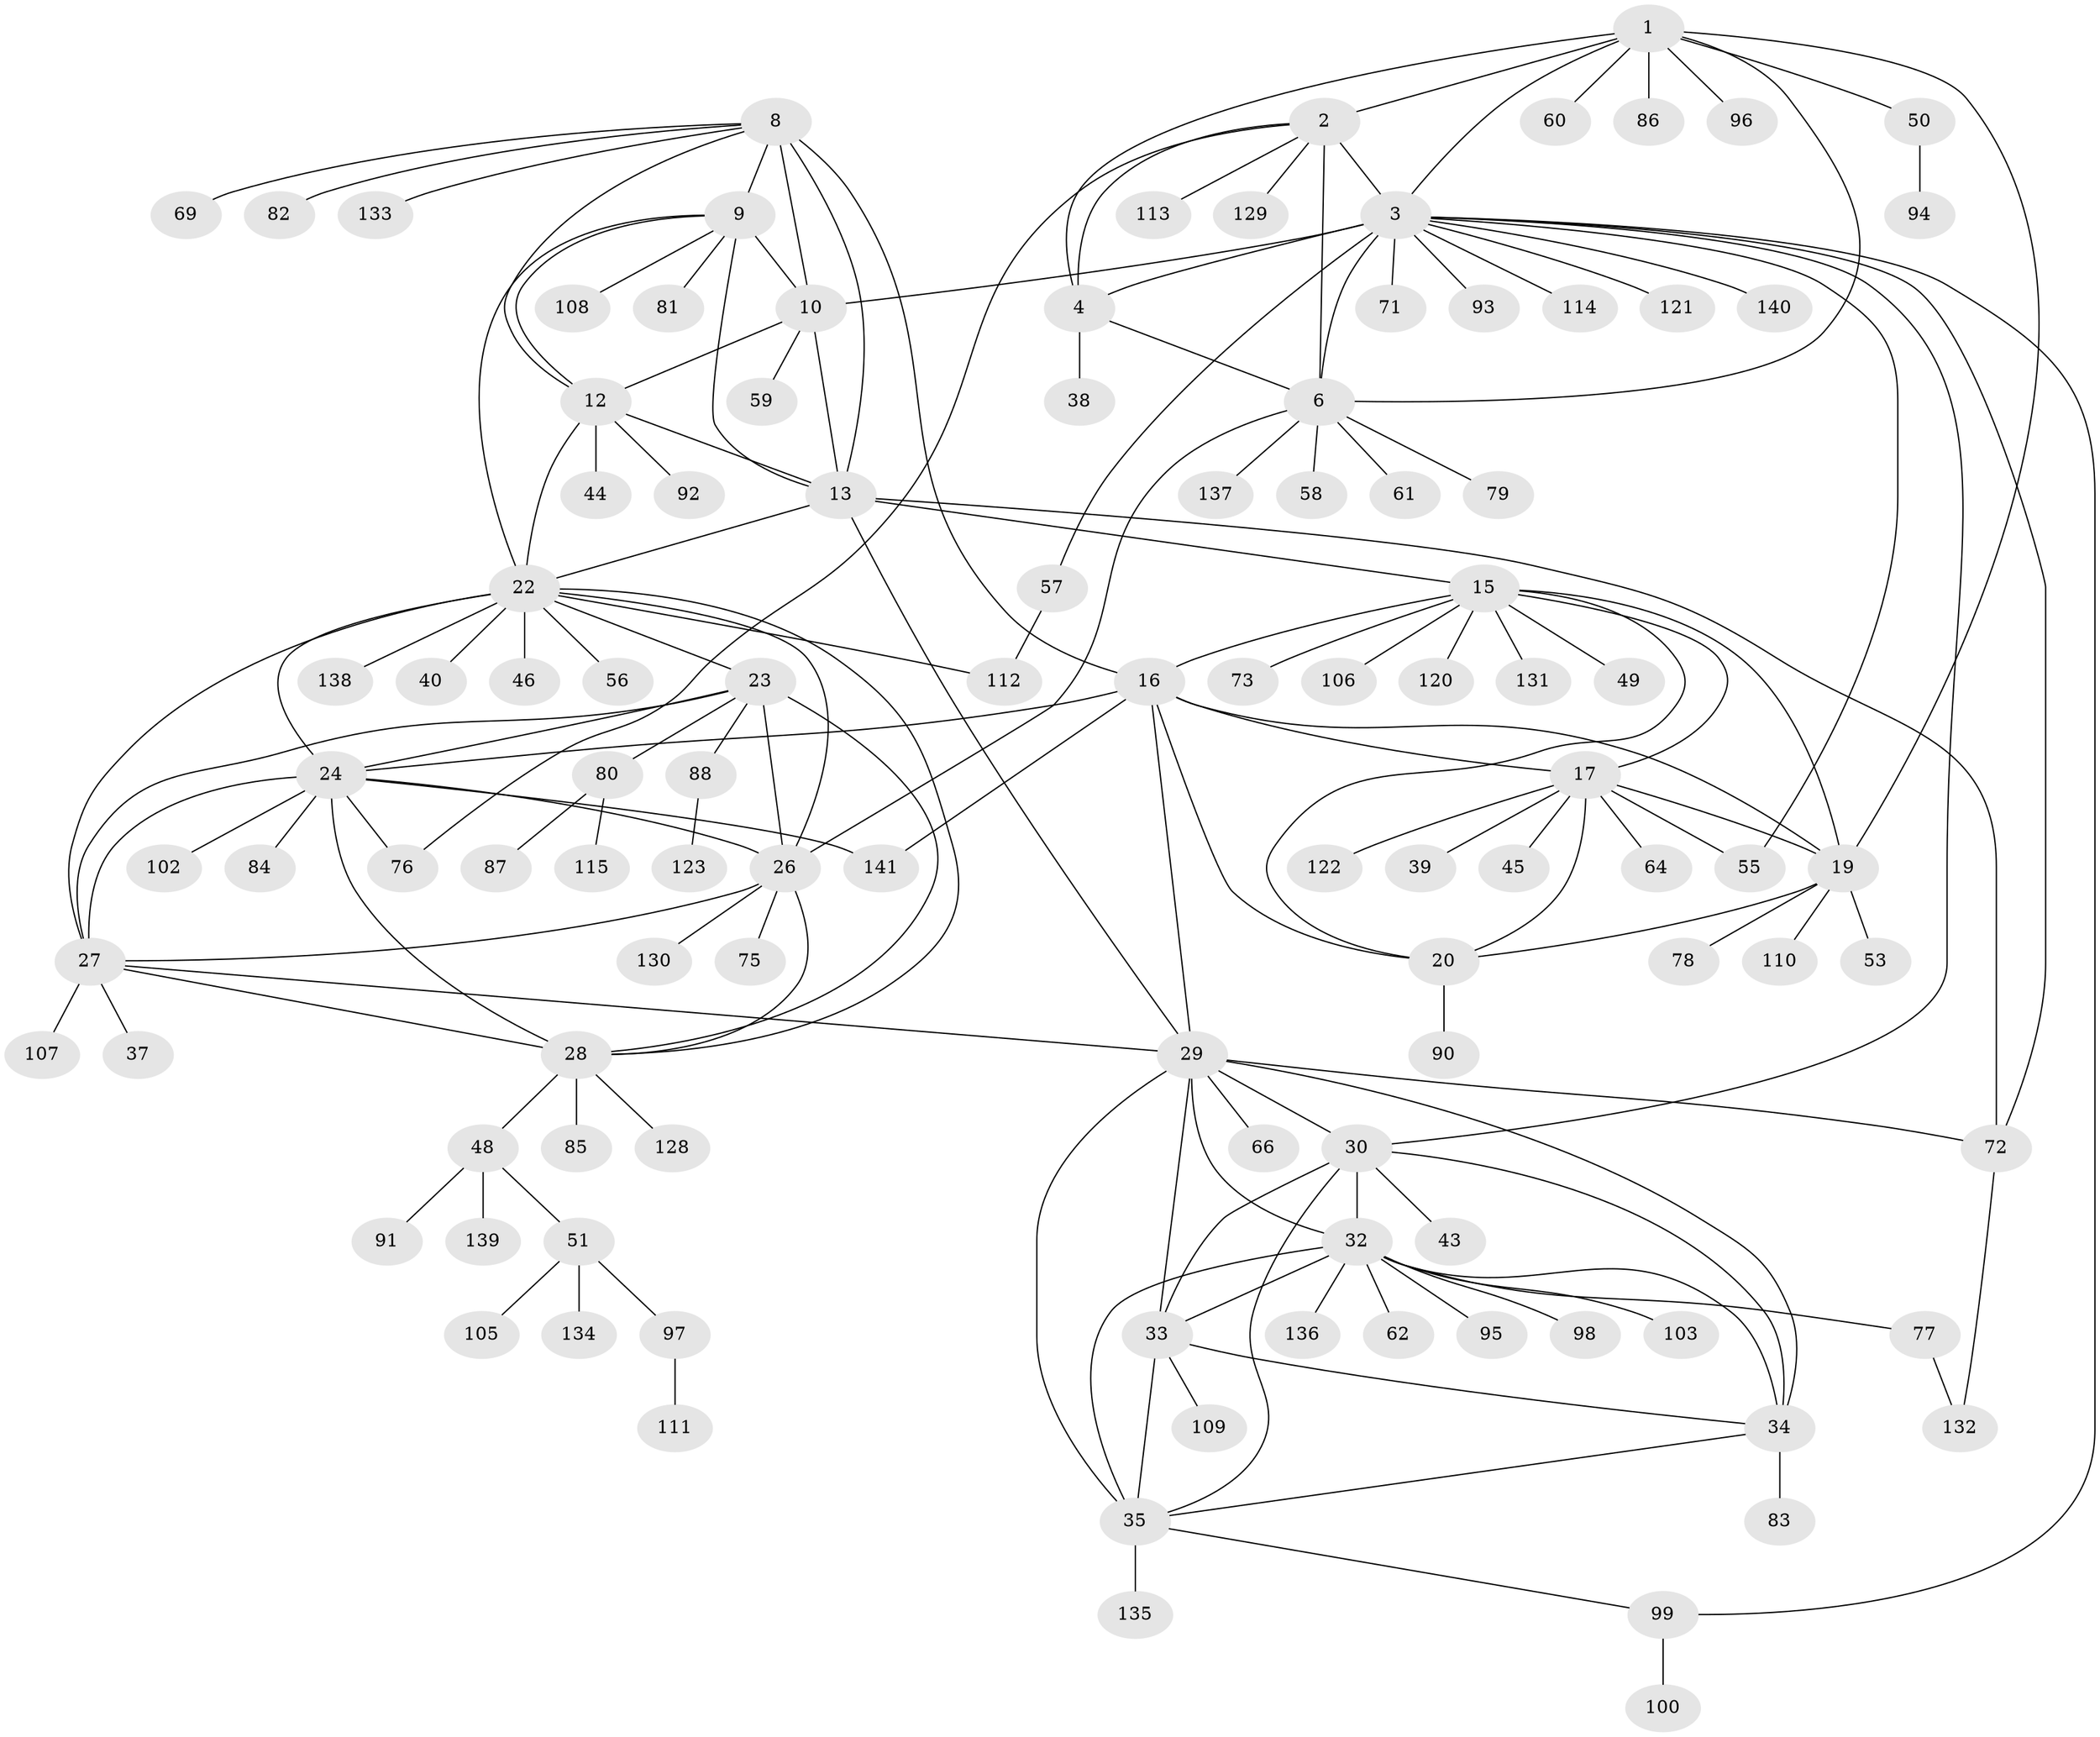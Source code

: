 // original degree distribution, {12: 0.0070921985815602835, 10: 0.04964539007092199, 13: 0.014184397163120567, 8: 0.07092198581560284, 9: 0.04964539007092199, 11: 0.02127659574468085, 6: 0.0070921985815602835, 7: 0.02127659574468085, 14: 0.0070921985815602835, 2: 0.11347517730496454, 1: 0.5886524822695035, 3: 0.028368794326241134, 4: 0.02127659574468085}
// Generated by graph-tools (version 1.1) at 2025/11/02/27/25 16:11:31]
// undirected, 110 vertices, 164 edges
graph export_dot {
graph [start="1"]
  node [color=gray90,style=filled];
  1 [super="+125"];
  2 [super="+116"];
  3 [super="+5"];
  4 [super="+127"];
  6 [super="+7"];
  8 [super="+11"];
  9 [super="+52"];
  10 [super="+14"];
  12 [super="+68"];
  13 [super="+47"];
  15 [super="+41"];
  16 [super="+18"];
  17 [super="+21"];
  19 [super="+117"];
  20 [super="+101"];
  22 [super="+74"];
  23 [super="+54"];
  24 [super="+25"];
  26 [super="+124"];
  27 [super="+70"];
  28 [super="+63"];
  29 [super="+31"];
  30 [super="+67"];
  32 [super="+65"];
  33 [super="+42"];
  34 [super="+89"];
  35 [super="+36"];
  37;
  38;
  39;
  40;
  43;
  44;
  45;
  46;
  48;
  49;
  50;
  51;
  53;
  55;
  56;
  57;
  58;
  59;
  60;
  61;
  62 [super="+104"];
  64;
  66;
  69;
  71;
  72 [super="+126"];
  73;
  75;
  76;
  77;
  78;
  79;
  80 [super="+119"];
  81;
  82;
  83;
  84;
  85;
  86;
  87;
  88;
  90;
  91;
  92;
  93;
  94;
  95;
  96;
  97;
  98;
  99 [super="+118"];
  100;
  102;
  103;
  105;
  106;
  107;
  108;
  109;
  110;
  111;
  112;
  113;
  114;
  115;
  120;
  121;
  122;
  123;
  128;
  129;
  130;
  131;
  132;
  133;
  134;
  135;
  136;
  137;
  138;
  139;
  140;
  141;
  1 -- 2;
  1 -- 3 [weight=2];
  1 -- 4;
  1 -- 6 [weight=2];
  1 -- 19;
  1 -- 50;
  1 -- 60;
  1 -- 86;
  1 -- 96;
  2 -- 3 [weight=2];
  2 -- 4;
  2 -- 6 [weight=2];
  2 -- 76;
  2 -- 113;
  2 -- 129;
  3 -- 4 [weight=2];
  3 -- 6 [weight=4];
  3 -- 30;
  3 -- 57;
  3 -- 71;
  3 -- 114;
  3 -- 121;
  3 -- 99;
  3 -- 10;
  3 -- 140;
  3 -- 55;
  3 -- 93;
  3 -- 72;
  4 -- 6 [weight=2];
  4 -- 38;
  6 -- 26;
  6 -- 58;
  6 -- 137;
  6 -- 79;
  6 -- 61;
  8 -- 9 [weight=2];
  8 -- 10 [weight=4];
  8 -- 12 [weight=2];
  8 -- 13 [weight=2];
  8 -- 82;
  8 -- 133;
  8 -- 16;
  8 -- 69;
  9 -- 10 [weight=2];
  9 -- 12;
  9 -- 13;
  9 -- 81;
  9 -- 108;
  9 -- 22;
  10 -- 12 [weight=2];
  10 -- 13 [weight=2];
  10 -- 59;
  12 -- 13;
  12 -- 44;
  12 -- 92;
  12 -- 22;
  13 -- 22;
  13 -- 29;
  13 -- 72;
  13 -- 15;
  15 -- 16 [weight=2];
  15 -- 17 [weight=2];
  15 -- 19;
  15 -- 20;
  15 -- 49;
  15 -- 106;
  15 -- 120;
  15 -- 131;
  15 -- 73;
  16 -- 17 [weight=4];
  16 -- 19 [weight=2];
  16 -- 20 [weight=2];
  16 -- 141;
  16 -- 24;
  16 -- 29;
  17 -- 19 [weight=2];
  17 -- 20 [weight=2];
  17 -- 39;
  17 -- 45;
  17 -- 55;
  17 -- 122;
  17 -- 64;
  19 -- 20;
  19 -- 53;
  19 -- 78;
  19 -- 110;
  20 -- 90;
  22 -- 23;
  22 -- 24 [weight=2];
  22 -- 26;
  22 -- 27;
  22 -- 28;
  22 -- 40;
  22 -- 46;
  22 -- 56;
  22 -- 112;
  22 -- 138;
  23 -- 24 [weight=2];
  23 -- 26;
  23 -- 27;
  23 -- 28;
  23 -- 80;
  23 -- 88;
  24 -- 26 [weight=2];
  24 -- 27 [weight=2];
  24 -- 28 [weight=2];
  24 -- 102;
  24 -- 141;
  24 -- 76;
  24 -- 84;
  26 -- 27;
  26 -- 28;
  26 -- 75;
  26 -- 130;
  27 -- 28;
  27 -- 29;
  27 -- 37;
  27 -- 107;
  28 -- 48;
  28 -- 85;
  28 -- 128;
  29 -- 30 [weight=2];
  29 -- 32 [weight=2];
  29 -- 33 [weight=2];
  29 -- 34 [weight=2];
  29 -- 35 [weight=2];
  29 -- 72;
  29 -- 66;
  30 -- 32;
  30 -- 33;
  30 -- 34;
  30 -- 35;
  30 -- 43;
  32 -- 33;
  32 -- 34;
  32 -- 35;
  32 -- 62;
  32 -- 77;
  32 -- 95;
  32 -- 98;
  32 -- 103;
  32 -- 136;
  33 -- 34;
  33 -- 35;
  33 -- 109;
  34 -- 35;
  34 -- 83;
  35 -- 135;
  35 -- 99;
  48 -- 51;
  48 -- 91;
  48 -- 139;
  50 -- 94;
  51 -- 97;
  51 -- 105;
  51 -- 134;
  57 -- 112;
  72 -- 132;
  77 -- 132;
  80 -- 87;
  80 -- 115;
  88 -- 123;
  97 -- 111;
  99 -- 100;
}
